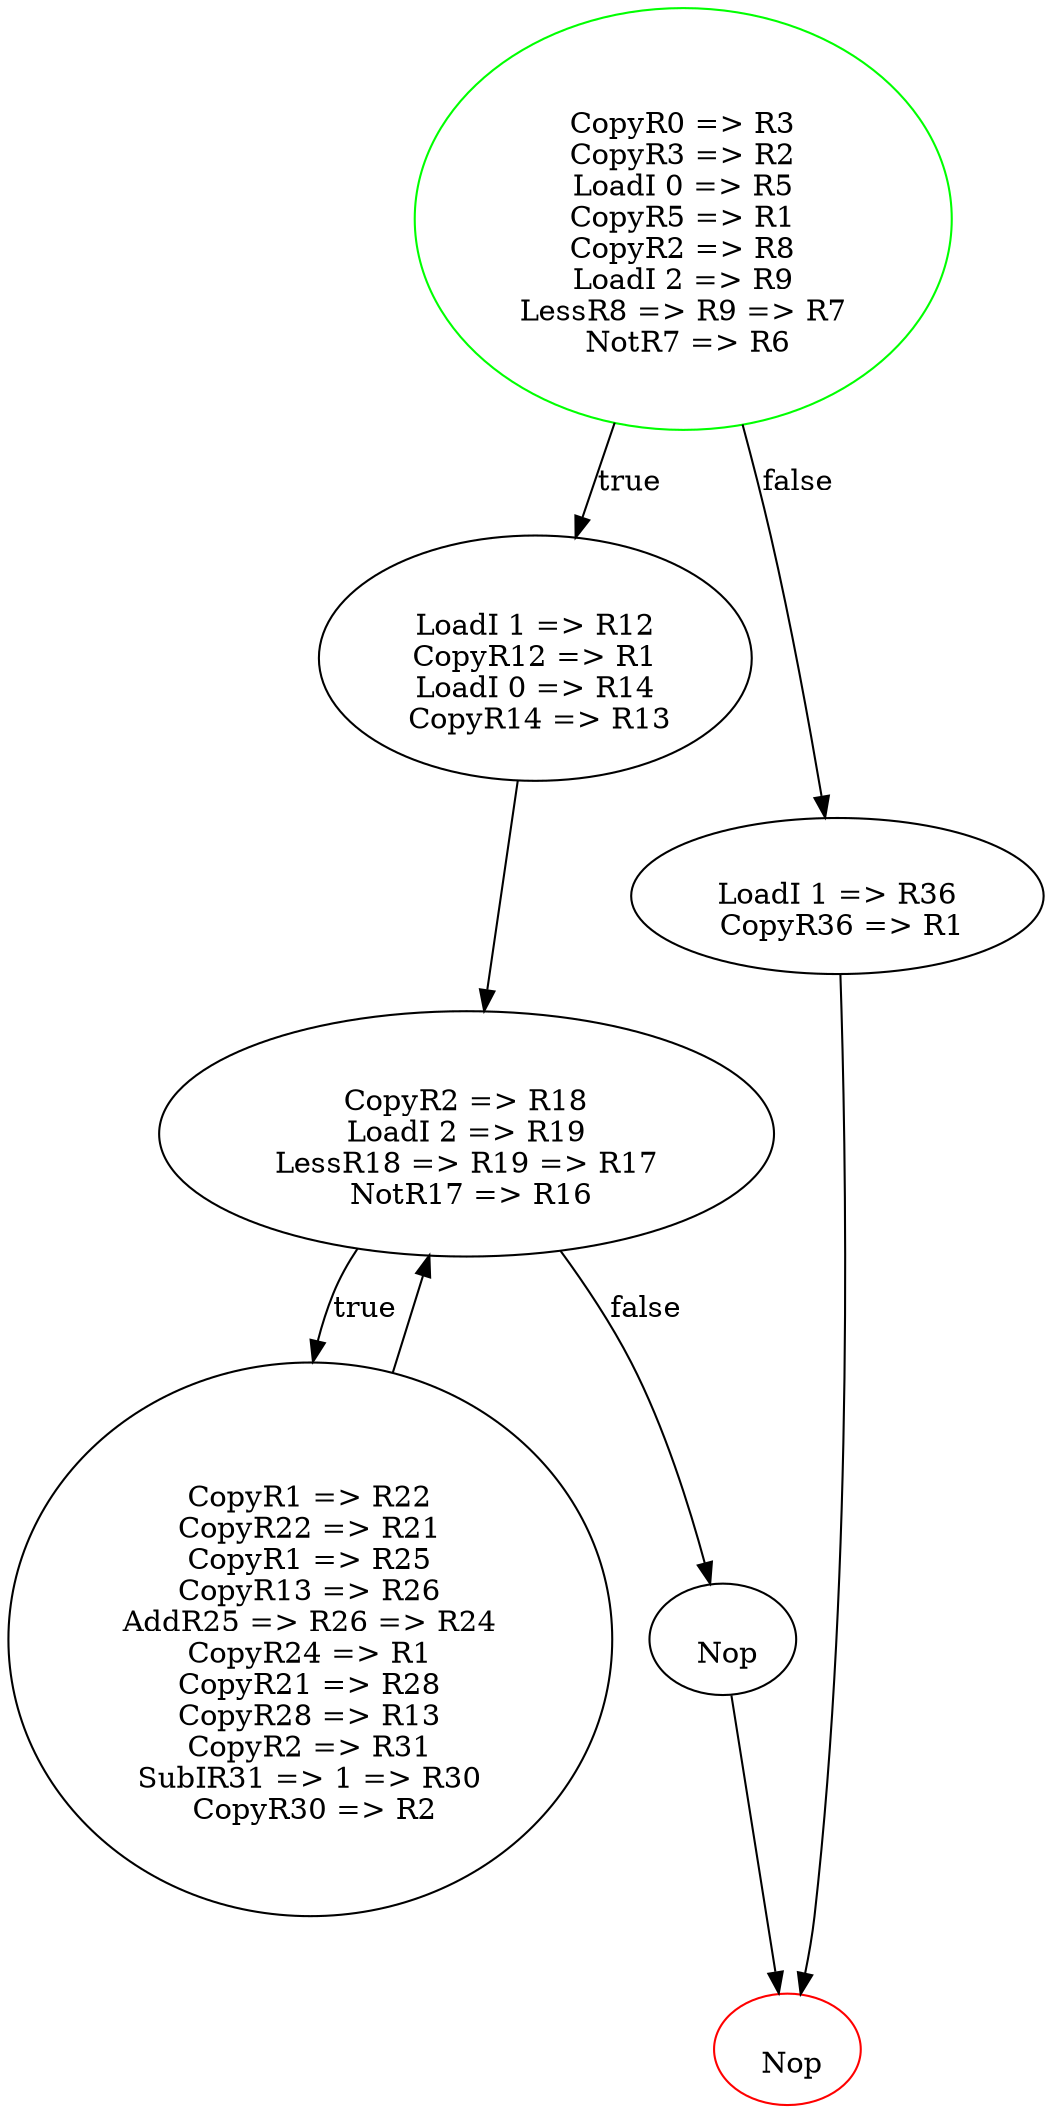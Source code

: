 digraph G {
  // Entry node
  0 [shape=ellipse, color=green];
  // Exit node
  6 [shape=ellipse, color=red];
  0 [label=" \n CopyR0 => R3 \n CopyR3 => R2 \n LoadI 0 => R5 \n CopyR5 => R1 \n CopyR2 => R8 \n LoadI 2 => R9 \n LessR8 => R9 => R7 \n NotR7 => R6"];
  1 [label=" \n LoadI 1 => R12 \n CopyR12 => R1 \n LoadI 0 => R14 \n CopyR14 => R13"];
  2 [label=" \n CopyR2 => R18 \n LoadI 2 => R19 \n LessR18 => R19 => R17 \n NotR17 => R16"];
  3 [label=" \n CopyR1 => R22 \n CopyR22 => R21 \n CopyR1 => R25 \n CopyR13 => R26 \n AddR25 => R26 => R24 \n CopyR24 => R1 \n CopyR21 => R28 \n CopyR28 => R13 \n CopyR2 => R31 \n SubIR31 => 1 => R30 \n CopyR30 => R2"];
  4 [label=" \n Nop"];
  5 [label=" \n LoadI 1 => R36 \n CopyR36 => R1"];
  6 [label=" \n Nop"];
0 -> 1 [label="true"];
0 -> 5 [label="false"];1 -> 2;
2 -> 3 [label="true"];
2 -> 4 [label="false"];3 -> 2;
4 -> 6;
5 -> 6;
}
